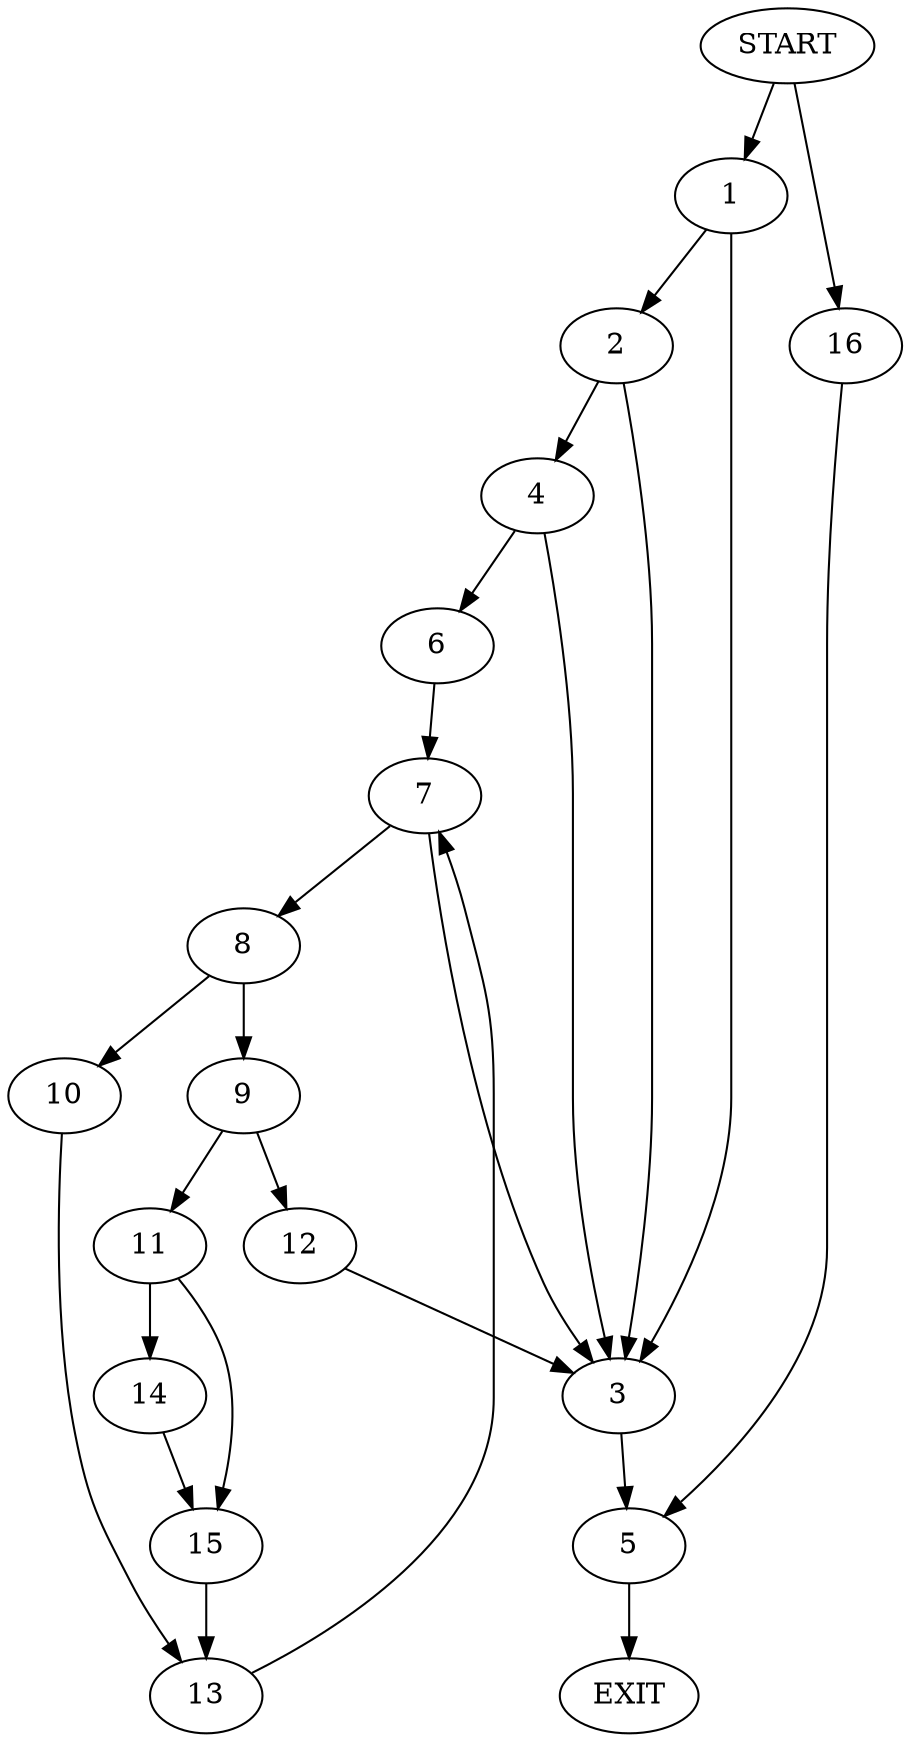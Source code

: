 digraph {
0 [label="START"]
17 [label="EXIT"]
0 -> 1
1 -> 2
1 -> 3
2 -> 4
2 -> 3
3 -> 5
4 -> 3
4 -> 6
6 -> 7
7 -> 8
7 -> 3
8 -> 9
8 -> 10
9 -> 11
9 -> 12
10 -> 13
12 -> 3
11 -> 14
11 -> 15
14 -> 15
15 -> 13
13 -> 7
5 -> 17
0 -> 16
16 -> 5
}
